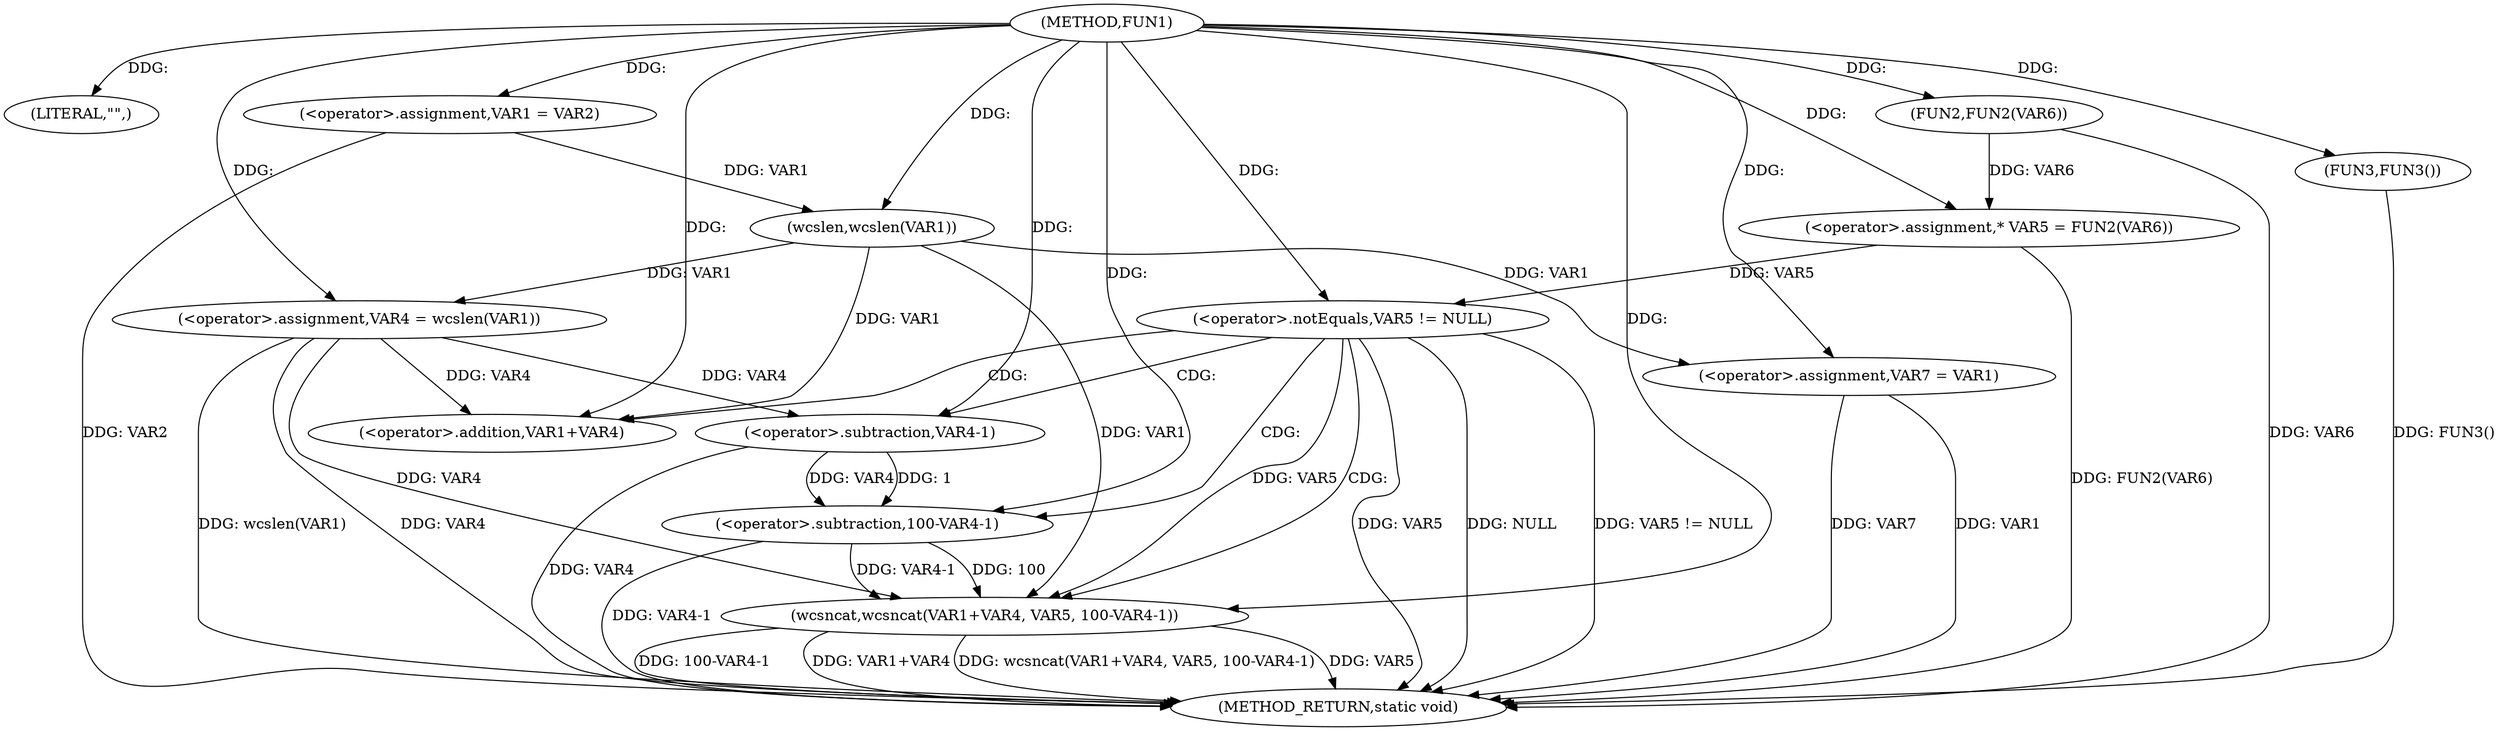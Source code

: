 digraph FUN1 {  
"1000100" [label = "(METHOD,FUN1)" ]
"1000137" [label = "(METHOD_RETURN,static void)" ]
"1000103" [label = "(LITERAL,\"\",)" ]
"1000104" [label = "(<operator>.assignment,VAR1 = VAR2)" ]
"1000109" [label = "(<operator>.assignment,VAR4 = wcslen(VAR1))" ]
"1000111" [label = "(wcslen,wcslen(VAR1))" ]
"1000114" [label = "(<operator>.assignment,* VAR5 = FUN2(VAR6))" ]
"1000116" [label = "(FUN2,FUN2(VAR6))" ]
"1000119" [label = "(<operator>.notEquals,VAR5 != NULL)" ]
"1000123" [label = "(wcsncat,wcsncat(VAR1+VAR4, VAR5, 100-VAR4-1))" ]
"1000124" [label = "(<operator>.addition,VAR1+VAR4)" ]
"1000128" [label = "(<operator>.subtraction,100-VAR4-1)" ]
"1000130" [label = "(<operator>.subtraction,VAR4-1)" ]
"1000133" [label = "(<operator>.assignment,VAR7 = VAR1)" ]
"1000136" [label = "(FUN3,FUN3())" ]
  "1000116" -> "1000137"  [ label = "DDG: VAR6"] 
  "1000128" -> "1000137"  [ label = "DDG: VAR4-1"] 
  "1000123" -> "1000137"  [ label = "DDG: wcsncat(VAR1+VAR4, VAR5, 100-VAR4-1)"] 
  "1000133" -> "1000137"  [ label = "DDG: VAR7"] 
  "1000119" -> "1000137"  [ label = "DDG: NULL"] 
  "1000123" -> "1000137"  [ label = "DDG: VAR5"] 
  "1000136" -> "1000137"  [ label = "DDG: FUN3()"] 
  "1000123" -> "1000137"  [ label = "DDG: 100-VAR4-1"] 
  "1000119" -> "1000137"  [ label = "DDG: VAR5 != NULL"] 
  "1000133" -> "1000137"  [ label = "DDG: VAR1"] 
  "1000109" -> "1000137"  [ label = "DDG: VAR4"] 
  "1000119" -> "1000137"  [ label = "DDG: VAR5"] 
  "1000109" -> "1000137"  [ label = "DDG: wcslen(VAR1)"] 
  "1000114" -> "1000137"  [ label = "DDG: FUN2(VAR6)"] 
  "1000104" -> "1000137"  [ label = "DDG: VAR2"] 
  "1000130" -> "1000137"  [ label = "DDG: VAR4"] 
  "1000123" -> "1000137"  [ label = "DDG: VAR1+VAR4"] 
  "1000100" -> "1000103"  [ label = "DDG: "] 
  "1000100" -> "1000104"  [ label = "DDG: "] 
  "1000111" -> "1000109"  [ label = "DDG: VAR1"] 
  "1000100" -> "1000109"  [ label = "DDG: "] 
  "1000104" -> "1000111"  [ label = "DDG: VAR1"] 
  "1000100" -> "1000111"  [ label = "DDG: "] 
  "1000116" -> "1000114"  [ label = "DDG: VAR6"] 
  "1000100" -> "1000114"  [ label = "DDG: "] 
  "1000100" -> "1000116"  [ label = "DDG: "] 
  "1000114" -> "1000119"  [ label = "DDG: VAR5"] 
  "1000100" -> "1000119"  [ label = "DDG: "] 
  "1000111" -> "1000123"  [ label = "DDG: VAR1"] 
  "1000100" -> "1000123"  [ label = "DDG: "] 
  "1000109" -> "1000123"  [ label = "DDG: VAR4"] 
  "1000111" -> "1000124"  [ label = "DDG: VAR1"] 
  "1000100" -> "1000124"  [ label = "DDG: "] 
  "1000109" -> "1000124"  [ label = "DDG: VAR4"] 
  "1000119" -> "1000123"  [ label = "DDG: VAR5"] 
  "1000128" -> "1000123"  [ label = "DDG: 100"] 
  "1000128" -> "1000123"  [ label = "DDG: VAR4-1"] 
  "1000100" -> "1000128"  [ label = "DDG: "] 
  "1000130" -> "1000128"  [ label = "DDG: VAR4"] 
  "1000130" -> "1000128"  [ label = "DDG: 1"] 
  "1000100" -> "1000130"  [ label = "DDG: "] 
  "1000109" -> "1000130"  [ label = "DDG: VAR4"] 
  "1000111" -> "1000133"  [ label = "DDG: VAR1"] 
  "1000100" -> "1000133"  [ label = "DDG: "] 
  "1000100" -> "1000136"  [ label = "DDG: "] 
  "1000119" -> "1000128"  [ label = "CDG: "] 
  "1000119" -> "1000123"  [ label = "CDG: "] 
  "1000119" -> "1000124"  [ label = "CDG: "] 
  "1000119" -> "1000130"  [ label = "CDG: "] 
}
